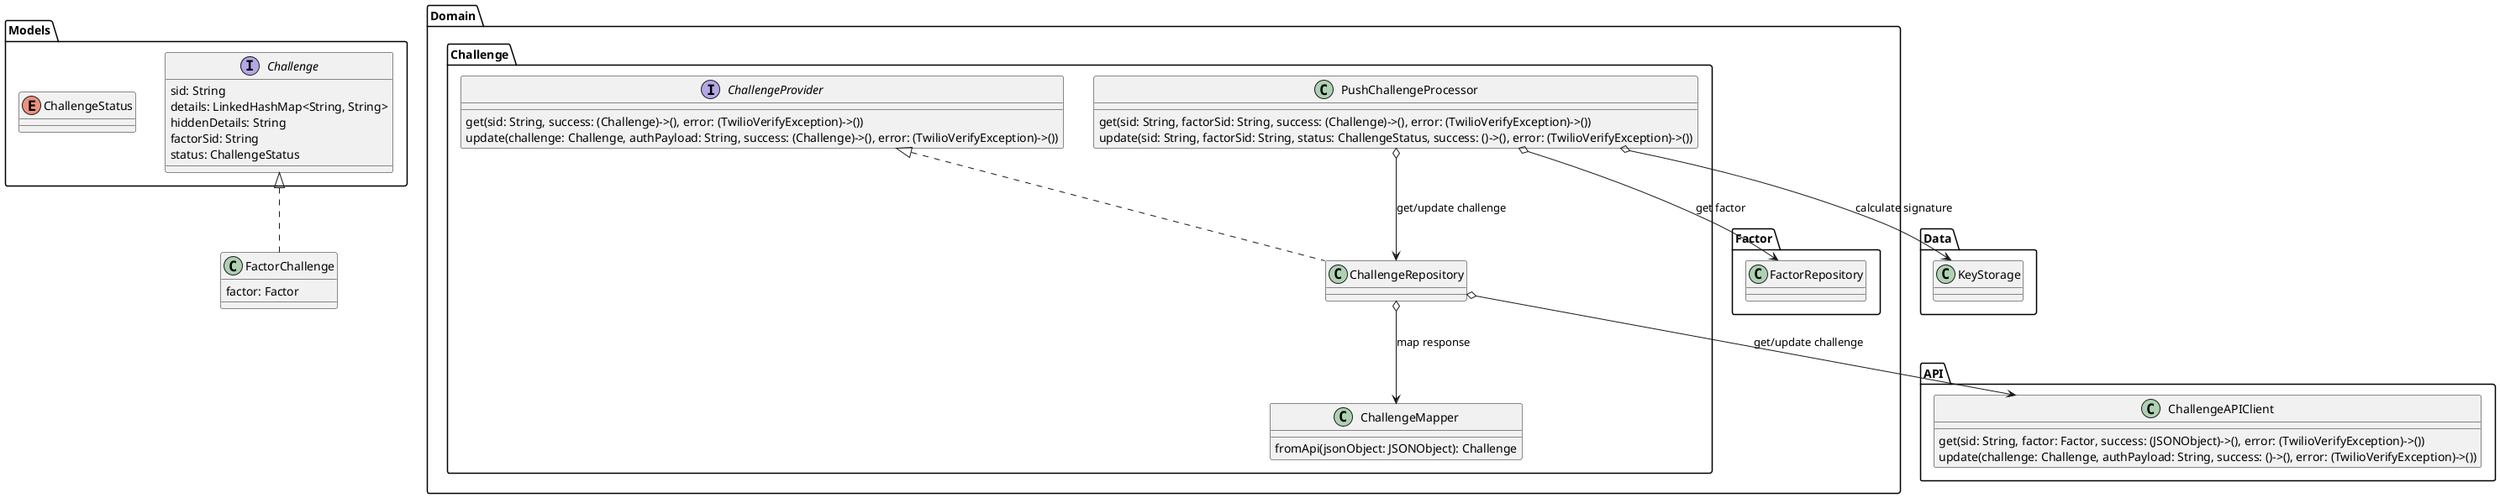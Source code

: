 @startuml Challenge
interface Models.Challenge {
    sid: String
    details: LinkedHashMap<String, String>
    hiddenDetails: String
    factorSid: String
    status: ChallengeStatus
}
class FactorChallenge implements Models.Challenge  {
    factor: Factor
}
enum Models.ChallengeStatus {

}
class Domain.Challenge.ChallengeMapper {
    fromApi(jsonObject: JSONObject): Challenge
}
class API.ChallengeAPIClient {
    get(sid: String, factor: Factor, success: (JSONObject)->(), error: (TwilioVerifyException)->())
    update(challenge: Challenge, authPayload: String, success: ()->(), error: (TwilioVerifyException)->())
}
interface Domain.Challenge.ChallengeProvider {
    get(sid: String, success: (Challenge)->(), error: (TwilioVerifyException)->())
    update(challenge: Challenge, authPayload: String, success: (Challenge)->(), error: (TwilioVerifyException)->())
}
class Domain.Challenge.ChallengeRepository implements Domain.Challenge.ChallengeProvider {

}
class Domain.Challenge.PushChallengeProcessor {
    get(sid: String, factorSid: String, success: (Challenge)->(), error: (TwilioVerifyException)->())
    update(sid: String, factorSid: String, status: ChallengeStatus, success: ()->(), error: (TwilioVerifyException)->())
}
Domain.Challenge.ChallengeRepository o--> Domain.Challenge.ChallengeMapper: map response
Domain.Challenge.ChallengeRepository o--> API.ChallengeAPIClient: get/update challenge
Domain.Challenge.PushChallengeProcessor o--> Domain.Challenge.ChallengeRepository: get/update challenge
Domain.Challenge.PushChallengeProcessor o--> Domain.Factor.FactorRepository: get factor
Domain.Challenge.PushChallengeProcessor o--> Data.KeyStorage: calculate signature
@enduml